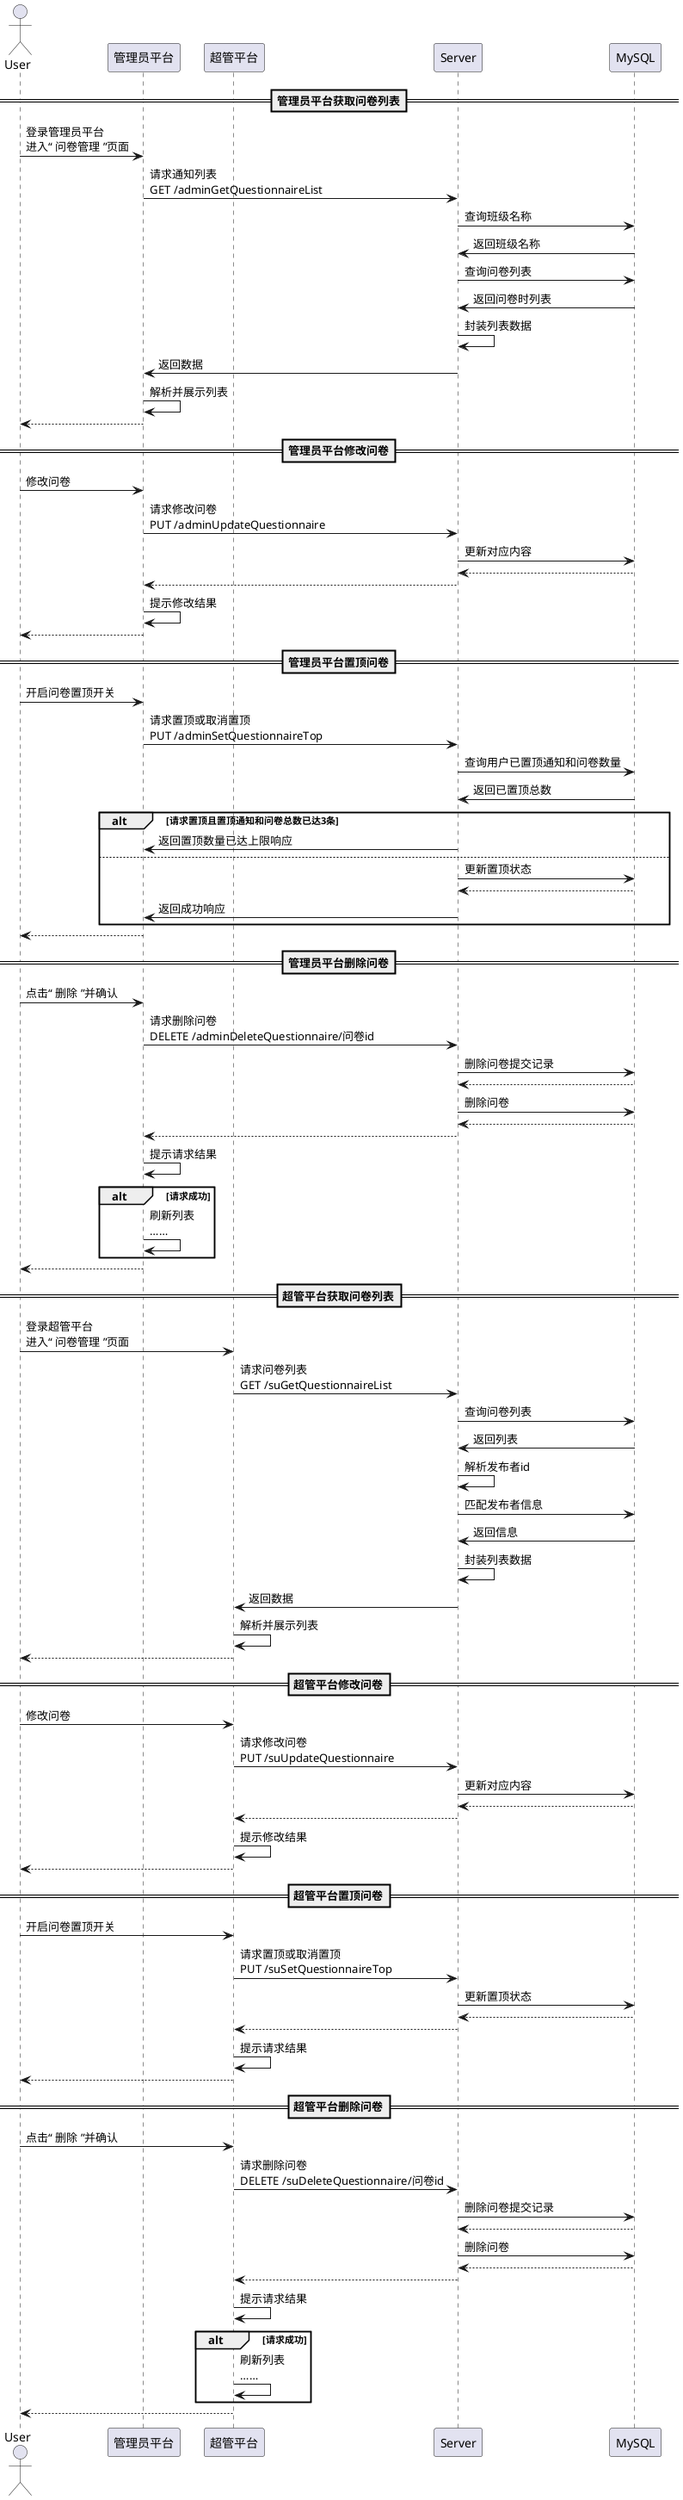 @startuml 消息-通知管理
actor "User" as user
participant "管理员平台" as admin
participant "超管平台" as su
participant "Server" as server
participant "MySQL" as db
==管理员平台获取问卷列表==
user->admin:登录管理员平台\n进入“ 问卷管理 ”页面
admin->server:请求通知列表\nGET /adminGetQuestionnaireList
server->db:查询班级名称
server<-db:返回班级名称
server->db:查询问卷列表
server<-db:返回问卷时列表
server->server:封装列表数据
admin<-server:返回数据
admin->admin:解析并展示列表
user<--admin
==管理员平台修改问卷==
user->admin:修改问卷
admin->server:请求修改问卷\nPUT /adminUpdateQuestionnaire
server->db:更新对应内容
server<--db
admin<--server
admin->admin:提示修改结果
user<--admin
==管理员平台置顶问卷==
user->admin:开启问卷置顶开关
admin->server:请求置顶或取消置顶\nPUT /adminSetQuestionnaireTop
server->db:查询用户已置顶通知和问卷数量
server<-db:返回已置顶总数
alt 请求置顶且置顶通知和问卷总数已达3条
    admin<-server:返回置顶数量已达上限响应
else
    server->db:更新置顶状态
    server<--db
    admin<-server:返回成功响应
end
user<--admin
==管理员平台删除问卷==
user->admin:点击“ 删除 ”并确认
admin->server:请求删除问卷\nDELETE /adminDeleteQuestionnaire/问卷id
server->db:删除问卷提交记录
server<--db
server->db:删除问卷
server<--db
admin<--server
admin->admin:提示请求结果
alt 请求成功
    admin->admin:刷新列表\n……
end
user<--admin
==超管平台获取问卷列表==
user->su:登录超管平台\n进入“ 问卷管理 ”页面
su->server:请求问卷列表\nGET /suGetQuestionnaireList
server->db:查询问卷列表
server<-db:返回列表
server->server:解析发布者id
server->db:匹配发布者信息
server<-db:返回信息
server->server:封装列表数据
su<-server:返回数据
su->su:解析并展示列表
user<--su
==超管平台修改问卷==
user->su:修改问卷
su->server:请求修改问卷\nPUT /suUpdateQuestionnaire
server->db:更新对应内容
server<--db
su<--server
su->su:提示修改结果
user<--su
==超管平台置顶问卷==
user->su:开启问卷置顶开关
su->server:请求置顶或取消置顶\nPUT /suSetQuestionnaireTop
server->db:更新置顶状态
server<--db
su<--server
su->su:提示请求结果
user<--su
==超管平台删除问卷==
user->su:点击“ 删除 ”并确认
su->server:请求删除问卷\nDELETE /suDeleteQuestionnaire/问卷id
server->db:删除问卷提交记录
server<--db
server->db:删除问卷
server<--db
su<--server
su->su:提示请求结果
alt 请求成功
    su->su:刷新列表\n……
end
user<--su
@enduml